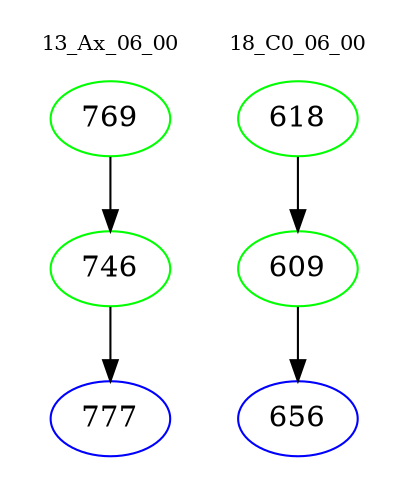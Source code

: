 digraph{
subgraph cluster_0 {
color = white
label = "13_Ax_06_00";
fontsize=10;
T0_769 [label="769", color="green"]
T0_769 -> T0_746 [color="black"]
T0_746 [label="746", color="green"]
T0_746 -> T0_777 [color="black"]
T0_777 [label="777", color="blue"]
}
subgraph cluster_1 {
color = white
label = "18_C0_06_00";
fontsize=10;
T1_618 [label="618", color="green"]
T1_618 -> T1_609 [color="black"]
T1_609 [label="609", color="green"]
T1_609 -> T1_656 [color="black"]
T1_656 [label="656", color="blue"]
}
}
